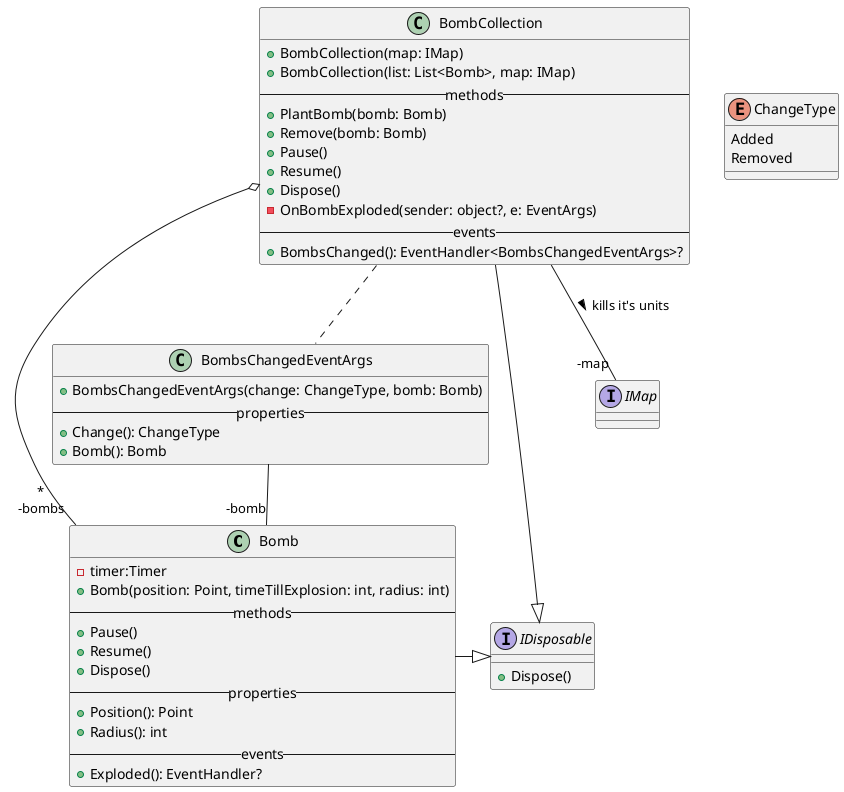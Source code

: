 @startuml
class Bomb {
    -timer:Timer
    + Bomb(position: Point, timeTillExplosion: int, radius: int)
    --methods--
    + Pause()
    + Resume()
    + Dispose()
    --properties--
    + Position(): Point
    + Radius(): int
    --events--
    + Exploded(): EventHandler?
}

class BombCollection {
    + BombCollection(map: IMap)
    + BombCollection(list: List<Bomb>, map: IMap)
    --methods--
    + PlantBomb(bomb: Bomb)
    + Remove(bomb: Bomb)
    + Pause()
    + Resume()
    + Dispose()
    - OnBombExploded(sender: object?, e: EventArgs)
    --events--
    + BombsChanged(): EventHandler<BombsChangedEventArgs>?
}

class BombsChangedEventArgs {
    + BombsChangedEventArgs(change: ChangeType, bomb: Bomb)
    --properties--
    + Change(): ChangeType
    + Bomb(): Bomb
}

enum ChangeType {
    Added
    Removed
}

BombCollection -|> IDisposable
BombsChangedEventArgs -- "-bomb" Bomb
BombCollection .. BombsChangedEventArgs
BombCollection o-- "*\n-bombs" Bomb
BombCollection -- "-map" IMap: kills it's units >

Bomb -|> IDisposable

interface IMap{

}


interface IDisposable {
    + Dispose()
}
@enduml